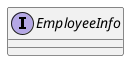 @startuml

interface EmployeeInfo
'abstract class Employee
'class Staff
'class PartTime
'EmployeeInfo <|-- Employee
'Staff <|-- PartTime

@enduml
